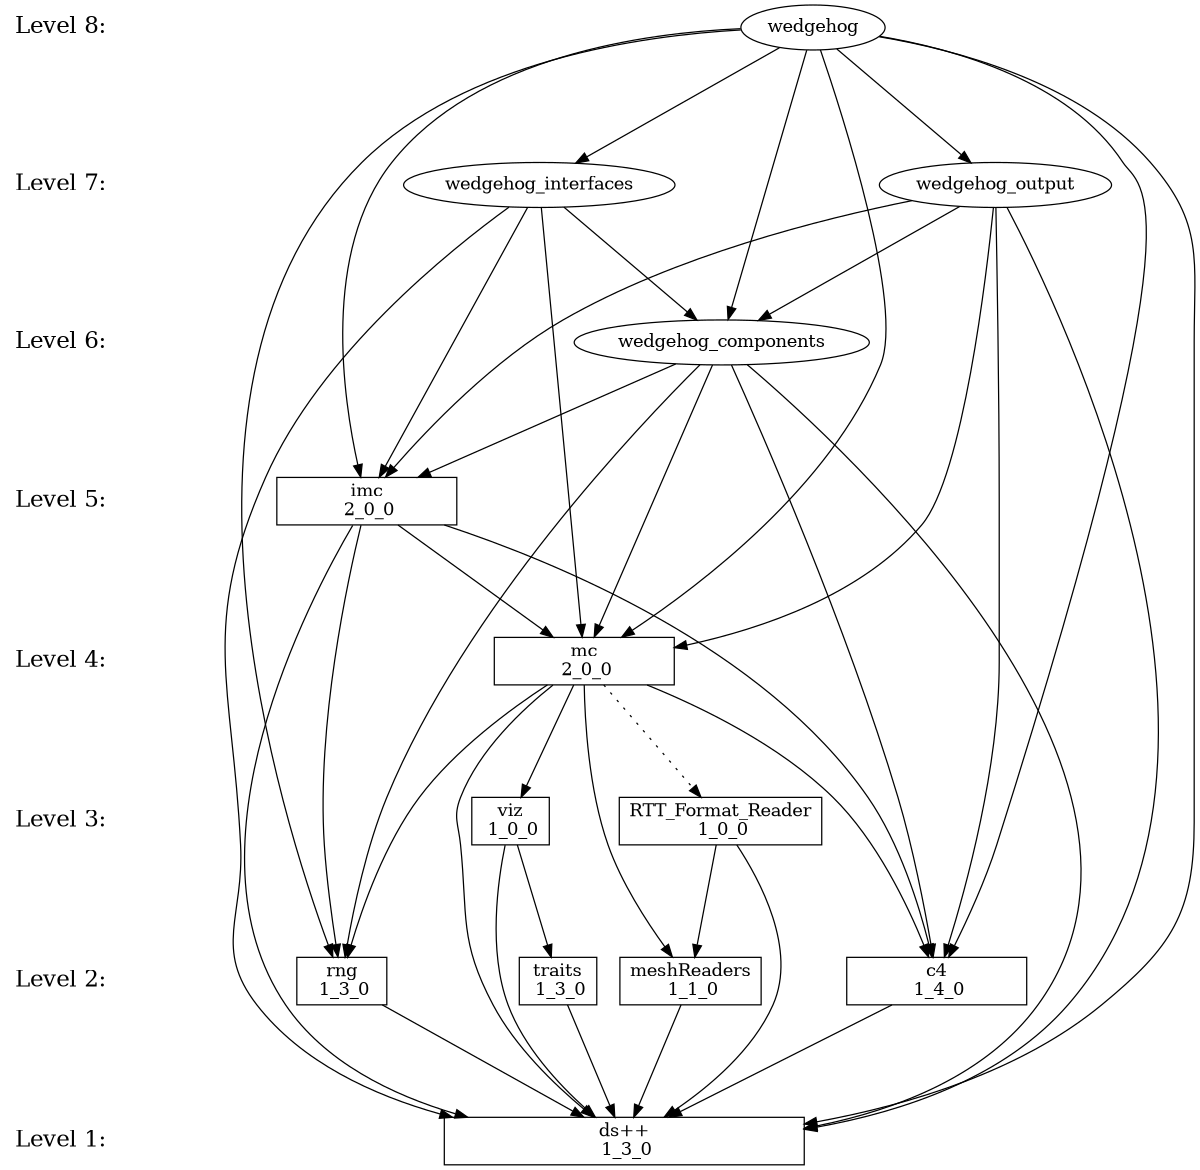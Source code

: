 digraph wedgehog_level {
    /* graph attributes */
    center=1;
    size="8,14";
    ranksep=1.25;
    
    /* levels */
    level1 [shape=plaintext, label="Level 1:", fontsize=18];
    level2 [shape=plaintext, label="Level 2:", fontsize=18];
    level3 [shape=plaintext, label="Level 3:", fontsize=18];
    level4 [shape=plaintext, label="Level 4:", fontsize=18];
    level5 [shape=plaintext, label="Level 5:", fontsize=18];
    level6 [shape=plaintext, label="Level 6:", fontsize=18];
    level7 [shape=plaintext, label="Level 7:", fontsize=18];
    level8 [shape=plaintext, label="Level 8:", fontsize=18];
    
    level8 -> level7 -> level6 -> level5 -> level4 -> level3 -> level2 ->
	level1 [style=invis];   

    /* draco packages */
	
    /* level 1 */
    dsxx [width=4, shape=box, label="ds++\n 1_3_0"];
    
    /* level 2 */
    c4 [width=2, shape=box, label="c4\n 1_4_0"];
    rng [width=1, shape=box, label="rng\n 1_3_0"];
    traits [shape=box, label="traits\n 1_3_0"];
    meshReaders [shape=box, label="meshReaders\n 1_1_0"];

    /* level 3 */
    viz [shape=box, label="viz\n 1_0_0"];
    rttReader [shape=box, label="RTT_Format_Reader\n 1_0_0"];
    
    /* level 4 */
    mc [width=2, shape=box, label="mc\n 2_0_0"];
    
    /* level 5 */
    imc [width=2, shape=box, label="imc\n 2_0_0"];
	
    /* wedgehog packages */
    
    /* level 6 */
    whogCom [label="wedgehog_components"];

    /* level 7 */
    whogInt [label="wedgehog_interfaces"];
    whogOut [label="wedgehog_output"];

    /* level 8 */
    whog [label="wedgehog"];

    /* Levelization diagram */
	
    /* level 2 */
    rng -> dsxx;
    c4 -> dsxx;
    traits -> dsxx;
    meshReaders -> dsxx;
	
    /* level 3 */
    viz -> {traits dsxx};
    rttReader -> {meshReaders dsxx};
	
    /* level 4 */
    mc -> {viz meshReaders c4 rng dsxx};
    mc -> rttReader [style=dotted];
	
    /* level 5 */
    imc -> {mc rng c4 dsxx};
    
    /* level 6 */
    whogCom -> {imc mc c4 rng dsxx};

    /* level 7 */
    whogInt -> {whogCom imc mc dsxx};
    whogOut -> {whogCom imc mc c4 dsxx};

    /* level 8 */
    whog -> {whogCom whogOut whogInt imc mc rng dsxx c4};
    
    /* dependencies */
    {rank=same; level1 dsxx};
    {rank=same; level2 c4 rng traits meshReaders};
    {rank=same; level3 viz rttReader};
    {rank=same; level4 mc};
    {rank=same; level5 imc};
    {rank=same; level6 whogCom};
    {rank=same; level7 whogInt whogOut};
    {rank=same; level8 whog};
}
